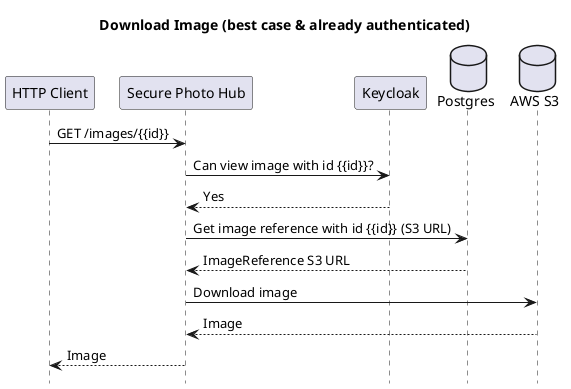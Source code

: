 @startuml
hide footbox
title Download Image (best case & already authenticated)

participant "HTTP Client" as Client
participant "Secure Photo Hub" as SecurePhotoHub
participant "Keycloak" as Keycloak
database Postgres
database "AWS S3" as S3

Client -> SecurePhotoHub : GET /images/{{id}}
SecurePhotoHub -> Keycloak : Can view image with id {{id}}?
SecurePhotoHub <-- Keycloak : Yes
SecurePhotoHub -> Postgres : Get image reference with id {{id}} (S3 URL)
SecurePhotoHub <-- Postgres : ImageReference S3 URL
SecurePhotoHub -> S3 : Download image
SecurePhotoHub <-- S3 : Image
SecurePhotoHub --> Client : Image
@enduml